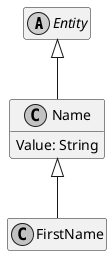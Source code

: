 ﻿@startuml
skinparam monochrome true
hide empty members

abstract class Entity {
}

Entity <|-- Name

class Name {
    Value: String
}

Name <|-- FirstName

class FirstName {
}

@enduml
